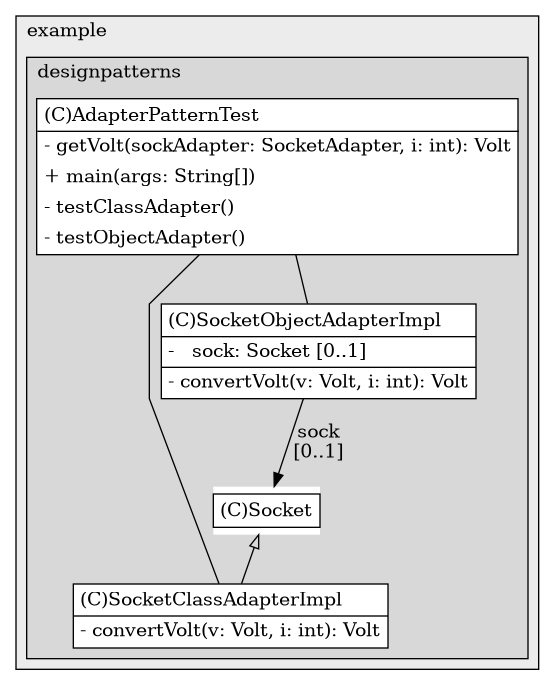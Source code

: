 @startuml

/' diagram meta data start
config=StructureConfiguration;
{
  "projectClassification": {
    "searchMode": "OpenProject", // OpenProject, AllProjects
    "includedProjects": "",
    "pathEndKeywords": "*.impl",
    "isClientPath": "",
    "isClientName": "",
    "isTestPath": "",
    "isTestName": "",
    "isMappingPath": "",
    "isMappingName": "",
    "isDataAccessPath": "",
    "isDataAccessName": "",
    "isDataStructurePath": "",
    "isDataStructureName": "",
    "isInterfaceStructuresPath": "",
    "isInterfaceStructuresName": "",
    "isEntryPointPath": "",
    "isEntryPointName": "",
    "treatFinalFieldsAsMandatory": false
  },
  "graphRestriction": {
    "classPackageExcludeFilter": "",
    "classPackageIncludeFilter": "",
    "classNameExcludeFilter": "",
    "classNameIncludeFilter": "",
    "methodNameExcludeFilter": "",
    "methodNameIncludeFilter": "",
    "removeByInheritance": "", // inheritance/annotation based filtering is done in a second step
    "removeByAnnotation": "",
    "removeByClassPackage": "", // cleanup the graph after inheritance/annotation based filtering is done
    "removeByClassName": "",
    "cutMappings": false,
    "cutEnum": true,
    "cutTests": true,
    "cutClient": true,
    "cutDataAccess": false,
    "cutInterfaceStructures": false,
    "cutDataStructures": false,
    "cutGetterAndSetter": true,
    "cutConstructors": true
  },
  "graphTraversal": {
    "forwardDepth": 6,
    "backwardDepth": 6,
    "classPackageExcludeFilter": "",
    "classPackageIncludeFilter": "",
    "classNameExcludeFilter": "",
    "classNameIncludeFilter": "",
    "methodNameExcludeFilter": "",
    "methodNameIncludeFilter": "",
    "hideMappings": false,
    "hideDataStructures": false,
    "hidePrivateMethods": true,
    "hideInterfaceCalls": true, // indirection: implementation -> interface (is hidden) -> implementation
    "onlyShowApplicationEntryPoints": false, // root node is included
    "useMethodCallsForStructureDiagram": "ForwardOnly" // ForwardOnly, BothDirections, No
  },
  "details": {
    "aggregation": "GroupByClass", // ByClass, GroupByClass, None
    "showClassGenericTypes": true,
    "showMethods": true,
    "showMethodParameterNames": true,
    "showMethodParameterTypes": true,
    "showMethodReturnType": true,
    "showPackageLevels": 2,
    "showDetailedClassStructure": true
  },
  "rootClass": "org.example.designpatterns.structural.adapter.volt.AdapterPatternTest",
  "extensionCallbackMethod": "" // qualified.class.name#methodName - signature: public static String method(String)
}
diagram meta data end '/



digraph g {
    rankdir="TB"
    splines=polyline
    

'nodes 
subgraph cluster_1322970774 { 
   	label=example
	labeljust=l
	fillcolor="#ececec"
	style=filled
   
   subgraph cluster_1611567195 { 
   	label=designpatterns
	labeljust=l
	fillcolor="#d8d8d8"
	style=filled
   
   AdapterPatternTest1872317518[
	label=<<TABLE BORDER="1" CELLBORDER="0" CELLPADDING="4" CELLSPACING="0">
<TR><TD ALIGN="LEFT" >(C)AdapterPatternTest</TD></TR>
<HR/>
<TR><TD ALIGN="LEFT" >- getVolt(sockAdapter: SocketAdapter, i: int): Volt</TD></TR>
<TR><TD ALIGN="LEFT" >+ main(args: String[])</TD></TR>
<TR><TD ALIGN="LEFT" >- testClassAdapter()</TD></TR>
<TR><TD ALIGN="LEFT" >- testObjectAdapter()</TD></TR>
</TABLE>>
	style=filled
	margin=0
	shape=plaintext
	fillcolor="#FFFFFF"
];

Socket1872317518[
	label=<<TABLE BORDER="1" CELLBORDER="0" CELLPADDING="4" CELLSPACING="0">
<TR><TD ALIGN="LEFT" >(C)Socket</TD></TR>
</TABLE>>
	style=filled
	margin=0
	shape=plaintext
	fillcolor="#FFFFFF"
];

SocketClassAdapterImpl1872317518[
	label=<<TABLE BORDER="1" CELLBORDER="0" CELLPADDING="4" CELLSPACING="0">
<TR><TD ALIGN="LEFT" >(C)SocketClassAdapterImpl</TD></TR>
<HR/>
<TR><TD ALIGN="LEFT" >- convertVolt(v: Volt, i: int): Volt</TD></TR>
</TABLE>>
	style=filled
	margin=0
	shape=plaintext
	fillcolor="#FFFFFF"
];

SocketObjectAdapterImpl1872317518[
	label=<<TABLE BORDER="1" CELLBORDER="0" CELLPADDING="4" CELLSPACING="0">
<TR><TD ALIGN="LEFT" >(C)SocketObjectAdapterImpl</TD></TR>
<HR/>
<TR><TD ALIGN="LEFT" >-   sock: Socket [0..1]</TD></TR>
<HR/>
<TR><TD ALIGN="LEFT" >- convertVolt(v: Volt, i: int): Volt</TD></TR>
</TABLE>>
	style=filled
	margin=0
	shape=plaintext
	fillcolor="#FFFFFF"
];
} 
} 

'edges    
AdapterPatternTest1872317518 -> SocketClassAdapterImpl1872317518[arrowhead=none];
AdapterPatternTest1872317518 -> SocketObjectAdapterImpl1872317518[arrowhead=none];
Socket1872317518 -> SocketClassAdapterImpl1872317518[arrowhead=none, arrowtail=empty, dir=both];
SocketObjectAdapterImpl1872317518 -> Socket1872317518[label="sock
[0..1]"];
    
}
@enduml